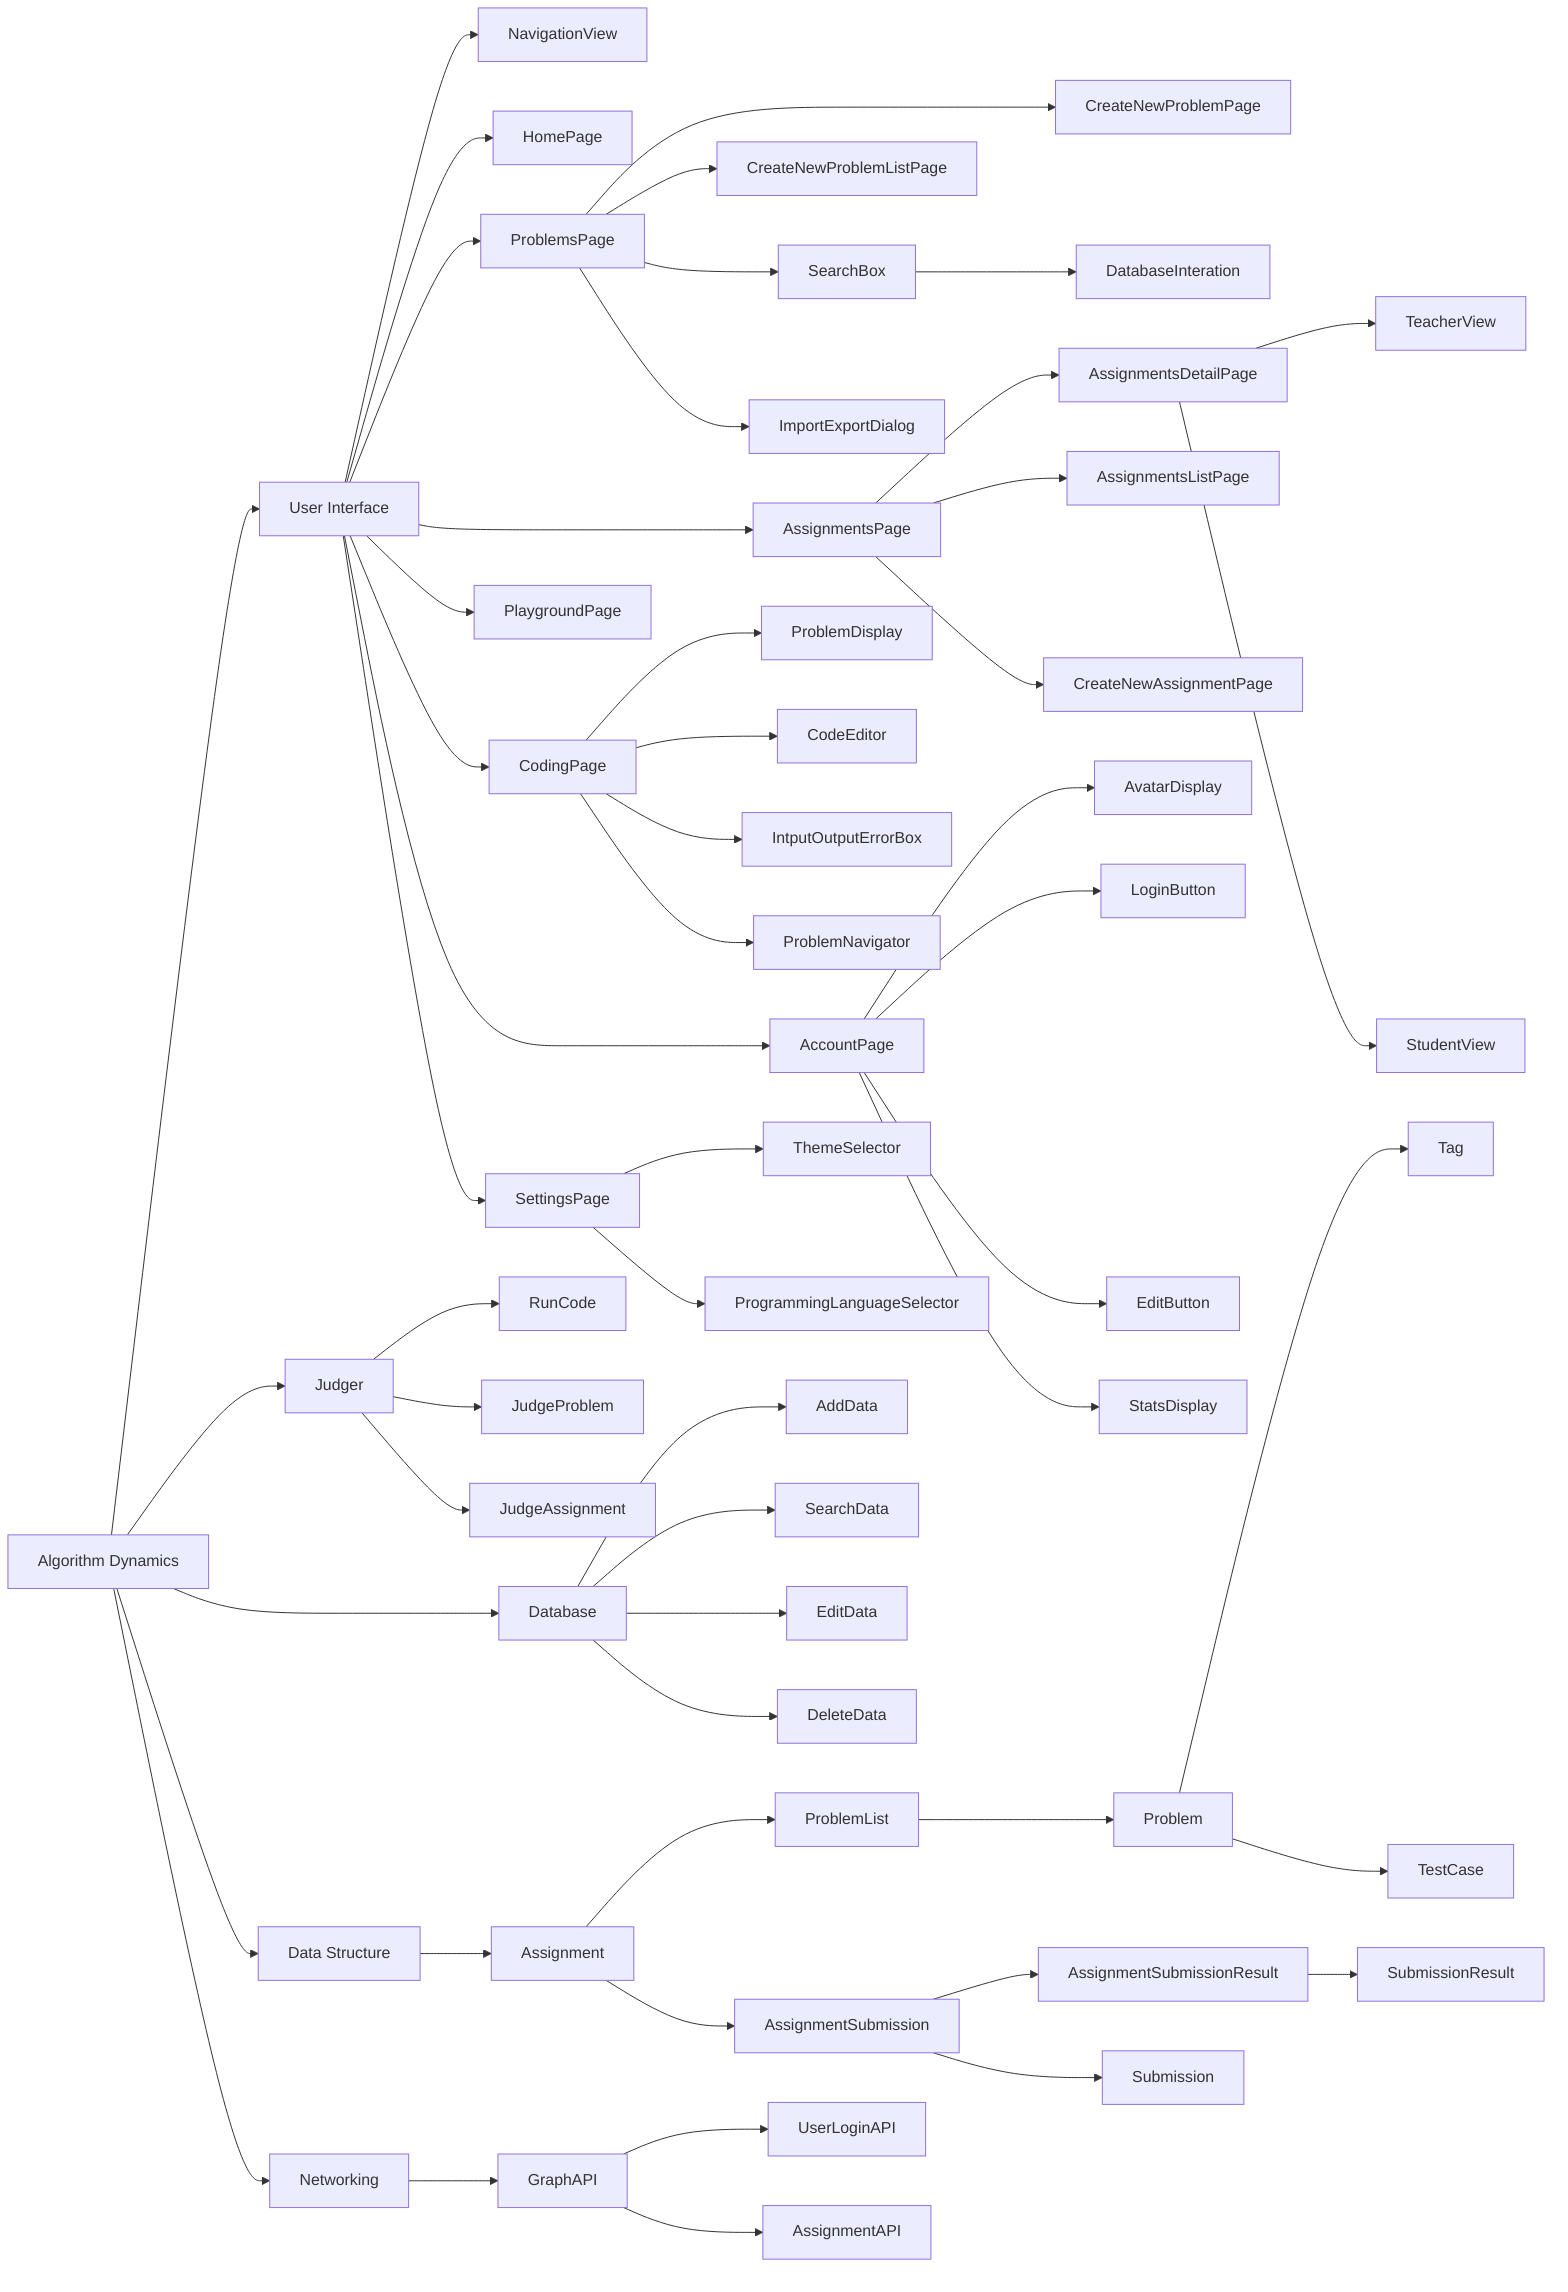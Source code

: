 graph LR
    AlgorithmDynamics[Algorithm Dynamics]
    UI[User Interface]
    DataStructure[Data Structure]
    AlgorithmDynamics --> UI
    UI --> NavigationView
    UI --> HomePage
    UI --> ProblemsPage
    ProblemsPage ---> CreateNewProblemPage
    ProblemsPage --> CreateNewProblemListPage
    ProblemsPage --> SearchBox
    ProblemsPage --> ImportExportDialog
    SearchBox --> DatabaseInteration
    UI ---> AssignmentsPage
    AssignmentsPage --> AssignmentsDetailPage
    AssignmentsDetailPage --> TeacherView
    AssignmentsDetailPage --> StudentView
    AssignmentsPage --> AssignmentsListPage
    AssignmentsPage --> CreateNewAssignmentPage
    UI --> PlaygroundPage
    UI --> CodingPage
    CodingPage --> ProblemDisplay
    CodingPage --> CodeEditor
    CodingPage --> IntputOutputErrorBox
    CodingPage --> ProblemNavigator
    UI ---> AccountPage
    AccountPage --> AvatarDisplay
    AccountPage --> LoginButton
    AccountPage --> EditButton
    AccountPage --> StatsDisplay
    UI --> SettingsPage
    SettingsPage --> ThemeSelector
    SettingsPage --> ProgrammingLanguageSelector
    AlgorithmDynamics --> Judger
    Judger --> RunCode
    Judger --> JudgeProblem
    Judger --> JudgeAssignment
    AlgorithmDynamics ---> Database
    Database --> AddData
    Database --> SearchData
    Database --> EditData
    Database --> DeleteData
    AlgorithmDynamics --> DataStructure
    DataStructure --> Assignment
    Assignment --> ProblemList
    ProblemList --> Problem
    Problem --> Tag
    Problem --> TestCase
    Assignment --> AssignmentSubmission
    AssignmentSubmission --> AssignmentSubmissionResult
    AssignmentSubmissionResult --> SubmissionResult
    AssignmentSubmission --> Submission
    AlgorithmDynamics --> Networking
    Networking --> GraphAPI
    GraphAPI --> UserLoginAPI
    GraphAPI --> AssignmentAPI